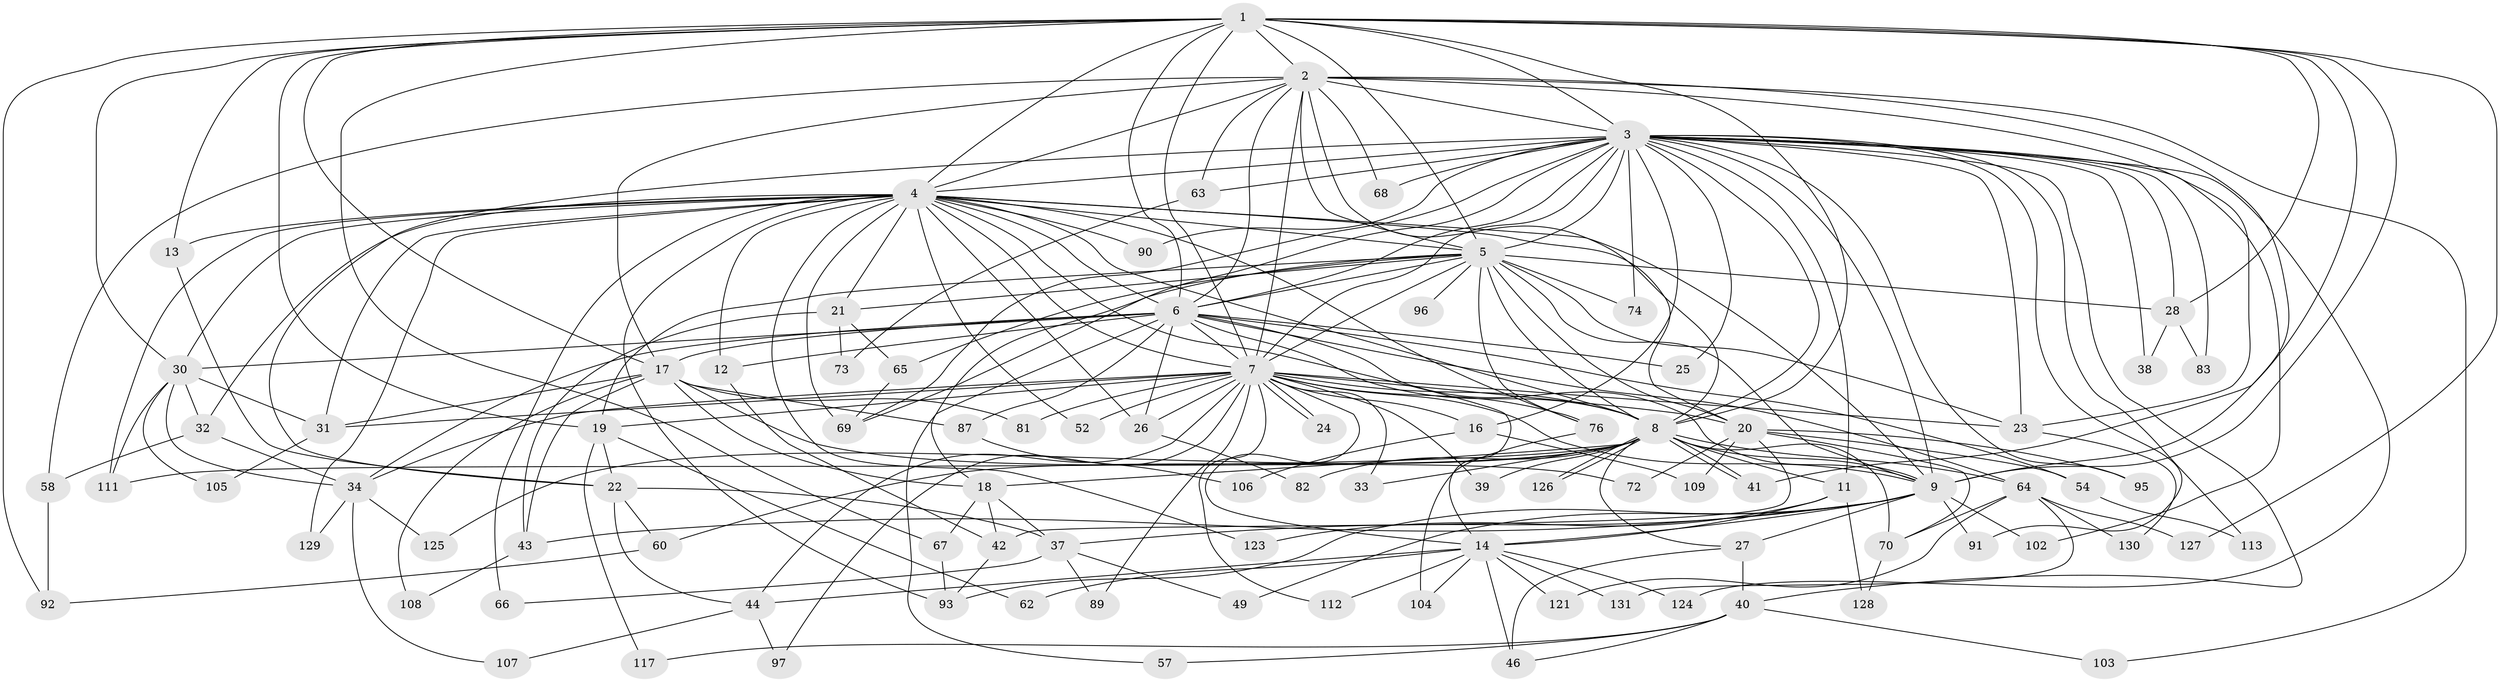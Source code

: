 // original degree distribution, {20: 0.015151515151515152, 15: 0.007575757575757576, 21: 0.007575757575757576, 27: 0.007575757575757576, 19: 0.007575757575757576, 17: 0.015151515151515152, 28: 0.007575757575757576, 24: 0.007575757575757576, 3: 0.2196969696969697, 9: 0.015151515151515152, 6: 0.05303030303030303, 10: 0.007575757575757576, 5: 0.045454545454545456, 2: 0.5, 4: 0.06818181818181818, 8: 0.007575757575757576, 7: 0.007575757575757576}
// Generated by graph-tools (version 1.1) at 2025/41/03/06/25 10:41:40]
// undirected, 93 vertices, 233 edges
graph export_dot {
graph [start="1"]
  node [color=gray90,style=filled];
  1 [super="+50"];
  2 [super="+88"];
  3 [super="+10"];
  4 [super="+119"];
  5 [super="+51"];
  6 [super="+48"];
  7 [super="+36"];
  8 [super="+86"];
  9 [super="+15"];
  11 [super="+99"];
  12;
  13;
  14 [super="+35"];
  16 [super="+71"];
  17 [super="+115"];
  18 [super="+29"];
  19 [super="+45"];
  20 [super="+56"];
  21;
  22 [super="+78"];
  23 [super="+80"];
  24;
  25;
  26;
  27 [super="+116"];
  28 [super="+100"];
  30 [super="+75"];
  31 [super="+47"];
  32 [super="+53"];
  33;
  34 [super="+84"];
  37 [super="+85"];
  38;
  39;
  40 [super="+55"];
  41 [super="+79"];
  42 [super="+61"];
  43 [super="+94"];
  44 [super="+59"];
  46 [super="+98"];
  49;
  52;
  54;
  57;
  58;
  60;
  62;
  63;
  64 [super="+122"];
  65 [super="+118"];
  66;
  67 [super="+110"];
  68;
  69 [super="+77"];
  70;
  72;
  73;
  74;
  76 [super="+101"];
  81;
  82;
  83;
  87;
  89;
  90;
  91;
  92 [super="+132"];
  93 [super="+120"];
  95;
  96;
  97;
  102;
  103;
  104;
  105;
  106;
  107;
  108;
  109;
  111 [super="+114"];
  112;
  113;
  117;
  121;
  123;
  124;
  125;
  126;
  127;
  128;
  129;
  130;
  131;
  1 -- 2;
  1 -- 3 [weight=2];
  1 -- 4;
  1 -- 5;
  1 -- 6;
  1 -- 7;
  1 -- 8;
  1 -- 9;
  1 -- 13;
  1 -- 17;
  1 -- 28;
  1 -- 30;
  1 -- 67;
  1 -- 92;
  1 -- 127;
  1 -- 41;
  1 -- 19;
  2 -- 3 [weight=2];
  2 -- 4;
  2 -- 5;
  2 -- 6;
  2 -- 7;
  2 -- 8;
  2 -- 9;
  2 -- 58;
  2 -- 63;
  2 -- 68;
  2 -- 103;
  2 -- 23;
  2 -- 17;
  3 -- 4 [weight=2];
  3 -- 5 [weight=2];
  3 -- 6 [weight=2];
  3 -- 7 [weight=3];
  3 -- 8 [weight=2];
  3 -- 9 [weight=3];
  3 -- 16;
  3 -- 22;
  3 -- 25;
  3 -- 28;
  3 -- 40;
  3 -- 63;
  3 -- 68;
  3 -- 113;
  3 -- 124;
  3 -- 69;
  3 -- 23;
  3 -- 74;
  3 -- 11;
  3 -- 18;
  3 -- 83;
  3 -- 90;
  3 -- 91;
  3 -- 95;
  3 -- 38;
  3 -- 102;
  4 -- 5;
  4 -- 6;
  4 -- 7;
  4 -- 8;
  4 -- 9;
  4 -- 12;
  4 -- 13;
  4 -- 14;
  4 -- 20;
  4 -- 21;
  4 -- 30;
  4 -- 32;
  4 -- 52;
  4 -- 66;
  4 -- 69;
  4 -- 76;
  4 -- 90;
  4 -- 93;
  4 -- 111;
  4 -- 123;
  4 -- 129;
  4 -- 26;
  4 -- 31;
  5 -- 6;
  5 -- 7;
  5 -- 8;
  5 -- 9;
  5 -- 19;
  5 -- 21;
  5 -- 23;
  5 -- 65;
  5 -- 69;
  5 -- 74;
  5 -- 76;
  5 -- 96 [weight=2];
  5 -- 20;
  5 -- 28;
  6 -- 7;
  6 -- 8;
  6 -- 9;
  6 -- 12;
  6 -- 17;
  6 -- 25;
  6 -- 26;
  6 -- 54;
  6 -- 57;
  6 -- 64;
  6 -- 87;
  6 -- 30;
  6 -- 34;
  7 -- 8;
  7 -- 9;
  7 -- 14;
  7 -- 16;
  7 -- 19;
  7 -- 20;
  7 -- 23;
  7 -- 24;
  7 -- 24;
  7 -- 26;
  7 -- 31;
  7 -- 33;
  7 -- 34;
  7 -- 39;
  7 -- 52;
  7 -- 89;
  7 -- 97;
  7 -- 112;
  7 -- 81;
  7 -- 44;
  7 -- 76;
  8 -- 9;
  8 -- 11;
  8 -- 27;
  8 -- 33 [weight=2];
  8 -- 39;
  8 -- 41;
  8 -- 41;
  8 -- 60;
  8 -- 64;
  8 -- 70;
  8 -- 82;
  8 -- 125;
  8 -- 126;
  8 -- 126;
  8 -- 111;
  8 -- 18;
  9 -- 37;
  9 -- 43;
  9 -- 49;
  9 -- 91;
  9 -- 102;
  9 -- 14;
  9 -- 93;
  9 -- 27;
  11 -- 128;
  11 -- 123;
  11 -- 14;
  12 -- 42;
  13 -- 22;
  14 -- 44;
  14 -- 104;
  14 -- 112;
  14 -- 121;
  14 -- 124;
  14 -- 131;
  14 -- 46;
  14 -- 62;
  16 -- 106;
  16 -- 109;
  17 -- 18;
  17 -- 31;
  17 -- 72;
  17 -- 81;
  17 -- 87;
  17 -- 108;
  17 -- 43;
  18 -- 42;
  18 -- 67;
  18 -- 37;
  19 -- 62;
  19 -- 117;
  19 -- 22;
  20 -- 42;
  20 -- 54;
  20 -- 70;
  20 -- 72;
  20 -- 95;
  20 -- 109;
  21 -- 43;
  21 -- 65;
  21 -- 73;
  22 -- 44;
  22 -- 60;
  22 -- 37;
  23 -- 130;
  26 -- 82;
  27 -- 40 [weight=3];
  27 -- 46;
  28 -- 83;
  28 -- 38;
  30 -- 32;
  30 -- 34;
  30 -- 105;
  30 -- 111;
  30 -- 31;
  31 -- 105;
  32 -- 34;
  32 -- 58;
  34 -- 107;
  34 -- 129;
  34 -- 125;
  37 -- 49;
  37 -- 66;
  37 -- 89;
  40 -- 117;
  40 -- 103;
  40 -- 57;
  40 -- 46;
  42 -- 93;
  43 -- 108;
  44 -- 107;
  44 -- 97;
  54 -- 113;
  58 -- 92;
  60 -- 92;
  63 -- 73;
  64 -- 121;
  64 -- 127;
  64 -- 131;
  64 -- 130;
  64 -- 70;
  65 -- 69;
  67 -- 93;
  70 -- 128;
  76 -- 104;
  87 -- 106;
}
